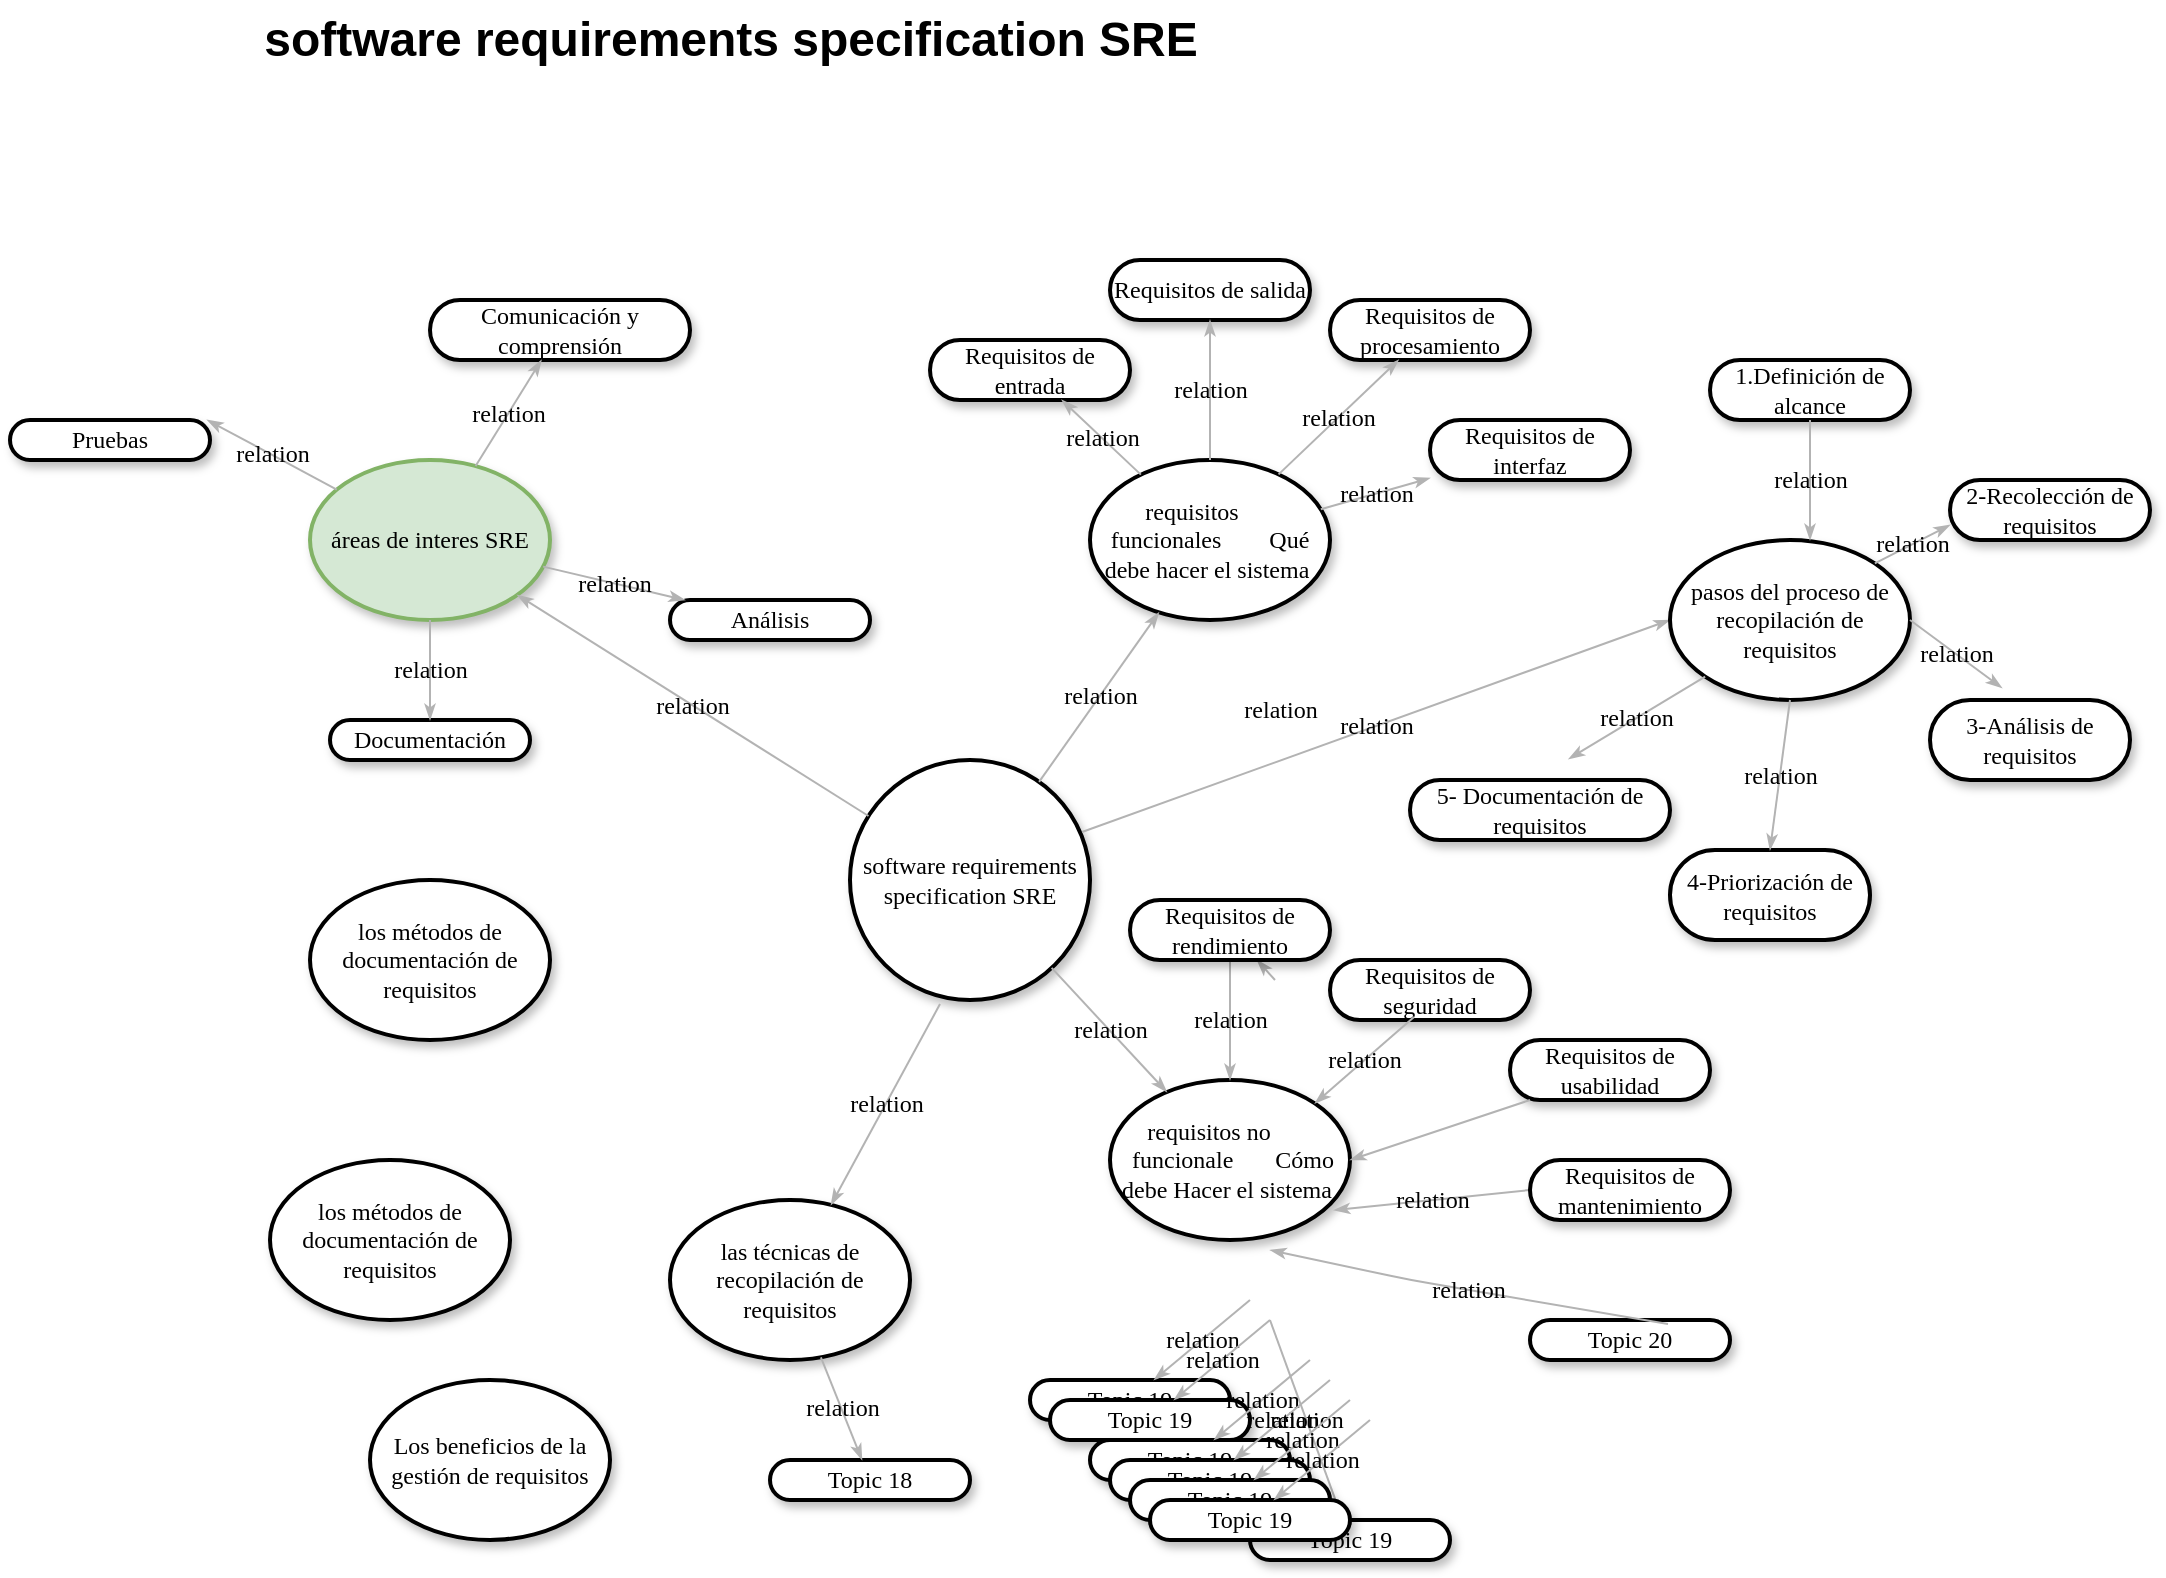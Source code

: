 <mxfile version="21.8.2" type="github">
  <diagram name="Page-1" id="ad52d381-51e7-2e0d-a935-2d0ddd2fd229">
    <mxGraphModel dx="990" dy="480" grid="1" gridSize="10" guides="1" tooltips="1" connect="1" arrows="1" fold="1" page="1" pageScale="1" pageWidth="1100" pageHeight="850" background="none" math="0" shadow="0">
      <root>
        <mxCell id="0" />
        <mxCell id="1" parent="0" />
        <mxCell id="2c924340bb9dbf6c-2" value="áreas de interes SRE" style="ellipse;whiteSpace=wrap;html=1;rounded=1;shadow=1;comic=0;labelBackgroundColor=none;strokeWidth=2;fontFamily=Verdana;fontSize=12;align=center;fillColor=#d5e8d4;strokeColor=#82b366;" parent="1" vertex="1">
          <mxGeometry x="260" y="230" width="120" height="80" as="geometry" />
        </mxCell>
        <mxCell id="2c924340bb9dbf6c-3" value="&amp;nbsp; &amp;nbsp; &amp;nbsp; &amp;nbsp;requisitos&amp;nbsp; &amp;nbsp; &amp;nbsp; &amp;nbsp; &amp;nbsp; &amp;nbsp; &amp;nbsp; funcionales&amp;nbsp; &amp;nbsp; &amp;nbsp; &amp;nbsp; Qué debe hacer el sistema&amp;nbsp;" style="ellipse;whiteSpace=wrap;html=1;rounded=1;shadow=1;comic=0;labelBackgroundColor=none;strokeWidth=2;fontFamily=Verdana;fontSize=12;align=center;" parent="1" vertex="1">
          <mxGeometry x="650" y="230" width="120" height="80" as="geometry" />
        </mxCell>
        <mxCell id="2c924340bb9dbf6c-4" value="software requirements specification SRE" style="ellipse;whiteSpace=wrap;html=1;rounded=1;shadow=1;comic=0;labelBackgroundColor=none;strokeWidth=2;fontFamily=Verdana;fontSize=12;align=center;" parent="1" vertex="1">
          <mxGeometry x="530" y="380" width="120" height="120" as="geometry" />
        </mxCell>
        <mxCell id="2c924340bb9dbf6c-5" value="&amp;nbsp; &amp;nbsp; requisitos no&amp;nbsp; &amp;nbsp; &amp;nbsp; &amp;nbsp; &amp;nbsp; &amp;nbsp; &amp;nbsp;funcionale&amp;nbsp; &amp;nbsp; &amp;nbsp; &amp;nbsp;Cómo debe Hacer el sistema&amp;nbsp;" style="ellipse;whiteSpace=wrap;html=1;rounded=1;shadow=1;comic=0;labelBackgroundColor=none;strokeWidth=2;fontFamily=Verdana;fontSize=12;align=center;" parent="1" vertex="1">
          <mxGeometry x="660" y="540" width="120" height="80" as="geometry" />
        </mxCell>
        <mxCell id="2c924340bb9dbf6c-6" value="los métodos de documentación de requisitos" style="ellipse;whiteSpace=wrap;html=1;rounded=1;shadow=1;comic=0;labelBackgroundColor=none;strokeWidth=2;fontFamily=Verdana;fontSize=12;align=center;" parent="1" vertex="1">
          <mxGeometry x="260" y="440" width="120" height="80" as="geometry" />
        </mxCell>
        <mxCell id="2c924340bb9dbf6c-7" value="las técnicas de recopilación de requisitos" style="ellipse;whiteSpace=wrap;html=1;rounded=1;shadow=1;comic=0;labelBackgroundColor=none;strokeWidth=2;fontFamily=Verdana;fontSize=12;align=center;" parent="1" vertex="1">
          <mxGeometry x="440" y="600" width="120" height="80" as="geometry" />
        </mxCell>
        <mxCell id="2c924340bb9dbf6c-9" value="Pruebas" style="whiteSpace=wrap;html=1;rounded=1;shadow=1;comic=0;labelBackgroundColor=none;strokeWidth=2;fontFamily=Verdana;fontSize=12;align=center;arcSize=50;" parent="1" vertex="1">
          <mxGeometry x="110" y="210" width="100" height="20" as="geometry" />
        </mxCell>
        <mxCell id="2c924340bb9dbf6c-10" value="Comunicación y comprensión" style="whiteSpace=wrap;html=1;rounded=1;shadow=1;comic=0;labelBackgroundColor=none;strokeWidth=2;fontFamily=Verdana;fontSize=12;align=center;arcSize=50;" parent="1" vertex="1">
          <mxGeometry x="320" y="150" width="130" height="30" as="geometry" />
        </mxCell>
        <mxCell id="2c924340bb9dbf6c-11" value="Requisitos de entrada" style="whiteSpace=wrap;html=1;rounded=1;shadow=1;comic=0;labelBackgroundColor=none;strokeWidth=2;fontFamily=Verdana;fontSize=12;align=center;arcSize=50;" parent="1" vertex="1">
          <mxGeometry x="570" y="170" width="100" height="30" as="geometry" />
        </mxCell>
        <mxCell id="2c924340bb9dbf6c-13" value="Requisitos de usabilidad" style="whiteSpace=wrap;html=1;rounded=1;shadow=1;comic=0;labelBackgroundColor=none;strokeWidth=2;fontFamily=Verdana;fontSize=12;align=center;arcSize=50;" parent="1" vertex="1">
          <mxGeometry x="860" y="520" width="100" height="30" as="geometry" />
        </mxCell>
        <mxCell id="2c924340bb9dbf6c-14" value="Requisitos de salida" style="whiteSpace=wrap;html=1;rounded=1;shadow=1;comic=0;labelBackgroundColor=none;strokeWidth=2;fontFamily=Verdana;fontSize=12;align=center;arcSize=50;" parent="1" vertex="1">
          <mxGeometry x="660" y="130" width="100" height="30" as="geometry" />
        </mxCell>
        <mxCell id="2c924340bb9dbf6c-15" value="Requisitos de procesamiento" style="whiteSpace=wrap;html=1;rounded=1;shadow=1;comic=0;labelBackgroundColor=none;strokeWidth=2;fontFamily=Verdana;fontSize=12;align=center;arcSize=50;" parent="1" vertex="1">
          <mxGeometry x="770" y="150" width="100" height="30" as="geometry" />
        </mxCell>
        <mxCell id="2c924340bb9dbf6c-16" value="Requisitos de interfaz" style="whiteSpace=wrap;html=1;rounded=1;shadow=1;comic=0;labelBackgroundColor=none;strokeWidth=2;fontFamily=Verdana;fontSize=12;align=center;arcSize=50;" parent="1" vertex="1">
          <mxGeometry x="820" y="210" width="100" height="30" as="geometry" />
        </mxCell>
        <mxCell id="2c924340bb9dbf6c-22" value="&lt;span&gt;Topic 20&lt;/span&gt;" style="whiteSpace=wrap;html=1;rounded=1;shadow=1;comic=0;labelBackgroundColor=none;strokeWidth=2;fontFamily=Verdana;fontSize=12;align=center;arcSize=50;" parent="1" vertex="1">
          <mxGeometry x="870" y="660" width="100" height="20" as="geometry" />
        </mxCell>
        <mxCell id="2c924340bb9dbf6c-27" value="relation" style="edgeStyle=none;rounded=1;html=1;labelBackgroundColor=none;startArrow=none;startFill=0;startSize=5;endArrow=classicThin;endFill=1;endSize=5;jettySize=auto;orthogonalLoop=1;strokeColor=#B3B3B3;strokeWidth=1;fontFamily=Verdana;fontSize=12" parent="1" source="2c924340bb9dbf6c-2" target="2c924340bb9dbf6c-10" edge="1">
          <mxGeometry relative="1" as="geometry" />
        </mxCell>
        <mxCell id="2c924340bb9dbf6c-28" value="relation" style="edgeStyle=none;rounded=1;html=1;labelBackgroundColor=none;startArrow=none;startFill=0;startSize=5;endArrow=classicThin;endFill=1;endSize=5;jettySize=auto;orthogonalLoop=1;strokeColor=#B3B3B3;strokeWidth=1;fontFamily=Verdana;fontSize=12" parent="1" source="2c924340bb9dbf6c-2" edge="1">
          <mxGeometry relative="1" as="geometry">
            <mxPoint x="208.571" y="210" as="targetPoint" />
          </mxGeometry>
        </mxCell>
        <mxCell id="2c924340bb9dbf6c-31" value="relation" style="edgeStyle=none;rounded=1;html=1;labelBackgroundColor=none;startArrow=none;startFill=0;startSize=5;endArrow=classicThin;endFill=1;endSize=5;jettySize=auto;orthogonalLoop=1;strokeColor=#B3B3B3;strokeWidth=1;fontFamily=Verdana;fontSize=12" parent="1" source="2c924340bb9dbf6c-4" target="2c924340bb9dbf6c-2" edge="1">
          <mxGeometry relative="1" as="geometry" />
        </mxCell>
        <mxCell id="2c924340bb9dbf6c-32" value="relation" style="edgeStyle=none;rounded=1;html=1;labelBackgroundColor=none;startArrow=none;startFill=0;startSize=5;endArrow=classicThin;endFill=1;endSize=5;jettySize=auto;orthogonalLoop=1;strokeColor=#B3B3B3;strokeWidth=1;fontFamily=Verdana;fontSize=12" parent="1" source="2c924340bb9dbf6c-4" target="2c924340bb9dbf6c-3" edge="1">
          <mxGeometry relative="1" as="geometry" />
        </mxCell>
        <mxCell id="2c924340bb9dbf6c-33" value="relation" style="edgeStyle=none;rounded=1;html=1;labelBackgroundColor=none;startArrow=none;startFill=0;startSize=5;endArrow=classicThin;endFill=1;endSize=5;jettySize=auto;orthogonalLoop=1;strokeColor=#B3B3B3;strokeWidth=1;fontFamily=Verdana;fontSize=12" parent="1" source="2c924340bb9dbf6c-4" target="2c924340bb9dbf6c-5" edge="1">
          <mxGeometry relative="1" as="geometry" />
        </mxCell>
        <mxCell id="2c924340bb9dbf6c-35" value="relation" style="edgeStyle=none;rounded=1;html=1;labelBackgroundColor=none;startArrow=none;startFill=0;startSize=5;endArrow=classicThin;endFill=1;endSize=5;jettySize=auto;orthogonalLoop=1;strokeColor=#B3B3B3;strokeWidth=1;fontFamily=Verdana;fontSize=12;exitX=0.375;exitY=1.017;exitDx=0;exitDy=0;exitPerimeter=0;" parent="1" source="2c924340bb9dbf6c-4" target="2c924340bb9dbf6c-7" edge="1">
          <mxGeometry relative="1" as="geometry" />
        </mxCell>
        <mxCell id="2c924340bb9dbf6c-36" value="relation" style="edgeStyle=none;rounded=1;html=1;labelBackgroundColor=none;startArrow=none;startFill=0;startSize=5;endArrow=classicThin;endFill=1;endSize=5;jettySize=auto;orthogonalLoop=1;strokeColor=#B3B3B3;strokeWidth=1;fontFamily=Verdana;fontSize=12;exitX=0.967;exitY=0.3;exitDx=0;exitDy=0;exitPerimeter=0;" parent="1" source="2c924340bb9dbf6c-4" edge="1">
          <mxGeometry relative="1" as="geometry">
            <mxPoint x="940" y="310" as="targetPoint" />
          </mxGeometry>
        </mxCell>
        <mxCell id="2c924340bb9dbf6c-37" value="relation" style="edgeStyle=none;rounded=1;html=1;labelBackgroundColor=none;startArrow=none;startFill=0;startSize=5;endArrow=classicThin;endFill=1;endSize=5;jettySize=auto;orthogonalLoop=1;strokeColor=#B3B3B3;strokeWidth=1;fontFamily=Verdana;fontSize=12;entryX=1;entryY=0.5;entryDx=0;entryDy=0;" parent="1" target="2c924340bb9dbf6c-5" edge="1">
          <mxGeometry x="0.197" y="-225" relative="1" as="geometry">
            <mxPoint x="870" y="550" as="sourcePoint" />
            <mxPoint as="offset" />
          </mxGeometry>
        </mxCell>
        <mxCell id="2c924340bb9dbf6c-38" value="relation" style="edgeStyle=none;rounded=1;html=1;labelBackgroundColor=none;startArrow=none;startFill=0;startSize=5;endArrow=classicThin;endFill=1;endSize=5;jettySize=auto;orthogonalLoop=1;strokeColor=#B3B3B3;strokeWidth=1;fontFamily=Verdana;fontSize=12;entryX=0.933;entryY=0.813;entryDx=0;entryDy=0;entryPerimeter=0;exitX=0;exitY=0.5;exitDx=0;exitDy=0;" parent="1" source="2c924340bb9dbf6c-12" target="2c924340bb9dbf6c-5" edge="1">
          <mxGeometry relative="1" as="geometry" />
        </mxCell>
        <mxCell id="2c924340bb9dbf6c-43" value="relation" style="edgeStyle=none;rounded=1;html=1;labelBackgroundColor=none;startArrow=none;startFill=0;startSize=5;endArrow=classicThin;endFill=1;endSize=5;jettySize=auto;orthogonalLoop=1;strokeColor=#B3B3B3;strokeWidth=1;fontFamily=Verdana;fontSize=12" parent="1" source="2c924340bb9dbf6c-3" target="2c924340bb9dbf6c-16" edge="1">
          <mxGeometry relative="1" as="geometry" />
        </mxCell>
        <mxCell id="2c924340bb9dbf6c-44" value="relation" style="edgeStyle=none;rounded=1;html=1;labelBackgroundColor=none;startArrow=none;startFill=0;startSize=5;endArrow=classicThin;endFill=1;endSize=5;jettySize=auto;orthogonalLoop=1;strokeColor=#B3B3B3;strokeWidth=1;fontFamily=Verdana;fontSize=12" parent="1" source="2c924340bb9dbf6c-3" target="2c924340bb9dbf6c-15" edge="1">
          <mxGeometry relative="1" as="geometry" />
        </mxCell>
        <mxCell id="2c924340bb9dbf6c-45" value="relation" style="edgeStyle=none;rounded=1;html=1;labelBackgroundColor=none;startArrow=none;startFill=0;startSize=5;endArrow=classicThin;endFill=1;endSize=5;jettySize=auto;orthogonalLoop=1;strokeColor=#B3B3B3;strokeWidth=1;fontFamily=Verdana;fontSize=12" parent="1" source="2c924340bb9dbf6c-3" target="2c924340bb9dbf6c-14" edge="1">
          <mxGeometry relative="1" as="geometry" />
        </mxCell>
        <mxCell id="2c924340bb9dbf6c-46" value="relation" style="edgeStyle=none;rounded=1;html=1;labelBackgroundColor=none;startArrow=none;startFill=0;startSize=5;endArrow=classicThin;endFill=1;endSize=5;jettySize=auto;orthogonalLoop=1;strokeColor=#B3B3B3;strokeWidth=1;fontFamily=Verdana;fontSize=12" parent="1" source="2c924340bb9dbf6c-3" target="2c924340bb9dbf6c-11" edge="1">
          <mxGeometry relative="1" as="geometry" />
        </mxCell>
        <mxCell id="2c924340bb9dbf6c-52" value="pasos del proceso de recopilación de requisitos" style="ellipse;whiteSpace=wrap;html=1;rounded=1;shadow=1;comic=0;labelBackgroundColor=none;strokeWidth=2;fontFamily=Verdana;fontSize=12;align=center;" parent="1" vertex="1">
          <mxGeometry x="940" y="270" width="120" height="80" as="geometry" />
        </mxCell>
        <mxCell id="2c924340bb9dbf6c-54" value="Requisitos de seguridad" style="whiteSpace=wrap;html=1;rounded=1;shadow=1;comic=0;labelBackgroundColor=none;strokeWidth=2;fontFamily=Verdana;fontSize=12;align=center;arcSize=50;" parent="1" vertex="1">
          <mxGeometry x="770" y="480" width="100" height="30" as="geometry" />
        </mxCell>
        <mxCell id="2c924340bb9dbf6c-55" value="Análisis" style="whiteSpace=wrap;html=1;rounded=1;shadow=1;comic=0;labelBackgroundColor=none;strokeWidth=2;fontFamily=Verdana;fontSize=12;align=center;arcSize=50;" parent="1" vertex="1">
          <mxGeometry x="440" y="300" width="100" height="20" as="geometry" />
        </mxCell>
        <mxCell id="2c924340bb9dbf6c-56" value="Documentación" style="whiteSpace=wrap;html=1;rounded=1;shadow=1;comic=0;labelBackgroundColor=none;strokeWidth=2;fontFamily=Verdana;fontSize=12;align=center;arcSize=50;" parent="1" vertex="1">
          <mxGeometry x="270" y="360" width="100" height="20" as="geometry" />
        </mxCell>
        <mxCell id="2c924340bb9dbf6c-59" value="&lt;span&gt;Topic 18&lt;/span&gt;" style="whiteSpace=wrap;html=1;rounded=1;shadow=1;comic=0;labelBackgroundColor=none;strokeWidth=2;fontFamily=Verdana;fontSize=12;align=center;arcSize=50;" parent="1" vertex="1">
          <mxGeometry x="490" y="730" width="100" height="20" as="geometry" />
        </mxCell>
        <mxCell id="2c924340bb9dbf6c-61" value="relation" style="edgeStyle=none;rounded=1;html=1;labelBackgroundColor=none;startArrow=none;startFill=0;startSize=5;endArrow=classicThin;endFill=1;endSize=5;jettySize=auto;orthogonalLoop=1;strokeColor=#B3B3B3;strokeWidth=1;fontFamily=Verdana;fontSize=12" parent="1" source="2c924340bb9dbf6c-2" target="2c924340bb9dbf6c-55" edge="1">
          <mxGeometry relative="1" as="geometry" />
        </mxCell>
        <mxCell id="2c924340bb9dbf6c-62" value="relation" style="edgeStyle=none;rounded=1;html=1;labelBackgroundColor=none;startArrow=none;startFill=0;startSize=5;endArrow=classicThin;endFill=1;endSize=5;jettySize=auto;orthogonalLoop=1;strokeColor=#B3B3B3;strokeWidth=1;fontFamily=Verdana;fontSize=12" parent="1" source="2c924340bb9dbf6c-2" target="2c924340bb9dbf6c-56" edge="1">
          <mxGeometry relative="1" as="geometry" />
        </mxCell>
        <mxCell id="2c924340bb9dbf6c-65" value="relation" style="edgeStyle=none;rounded=1;html=1;labelBackgroundColor=none;startArrow=none;startFill=0;startSize=5;endArrow=classicThin;endFill=1;endSize=5;jettySize=auto;orthogonalLoop=1;strokeColor=#B3B3B3;strokeWidth=1;fontFamily=Verdana;fontSize=12;exitX=0.42;exitY=0.95;exitDx=0;exitDy=0;exitPerimeter=0;entryX=1;entryY=0;entryDx=0;entryDy=0;" parent="1" source="2c924340bb9dbf6c-54" target="2c924340bb9dbf6c-5" edge="1">
          <mxGeometry relative="1" as="geometry">
            <mxPoint x="820" y="460" as="sourcePoint" />
            <mxPoint x="730" y="530" as="targetPoint" />
          </mxGeometry>
        </mxCell>
        <mxCell id="2c924340bb9dbf6c-66" value="relation" style="edgeStyle=none;rounded=1;html=1;labelBackgroundColor=none;startArrow=none;startFill=0;startSize=5;endArrow=classicThin;endFill=1;endSize=5;jettySize=auto;orthogonalLoop=1;strokeColor=#B3B3B3;strokeWidth=1;fontFamily=Verdana;fontSize=12" parent="1" source="2c924340bb9dbf6c-53" target="2c924340bb9dbf6c-5" edge="1">
          <mxGeometry relative="1" as="geometry">
            <mxPoint x="742.5" y="490" as="sourcePoint" />
          </mxGeometry>
        </mxCell>
        <mxCell id="2c924340bb9dbf6c-78" value="relation" style="edgeStyle=none;rounded=1;html=1;labelBackgroundColor=none;startArrow=none;startFill=0;startSize=5;endArrow=classicThin;endFill=1;endSize=5;jettySize=auto;orthogonalLoop=1;strokeColor=#B3B3B3;strokeWidth=1;fontFamily=Verdana;fontSize=12" parent="1" source="2c924340bb9dbf6c-7" target="2c924340bb9dbf6c-59" edge="1">
          <mxGeometry relative="1" as="geometry" />
        </mxCell>
        <mxCell id="63e8v3MuR3NFdhU_vIlD-1" value="software requirements specification SRE" style="text;strokeColor=none;fillColor=none;html=1;fontSize=24;fontStyle=1;verticalAlign=middle;align=center;" vertex="1" parent="1">
          <mxGeometry x="420" width="100" height="40" as="geometry" />
        </mxCell>
        <mxCell id="63e8v3MuR3NFdhU_vIlD-4" value="" style="edgeStyle=none;rounded=1;html=1;labelBackgroundColor=none;startArrow=none;startFill=0;startSize=5;endArrow=classicThin;endFill=1;endSize=5;jettySize=auto;orthogonalLoop=1;strokeColor=#B3B3B3;strokeWidth=1;fontFamily=Verdana;fontSize=12" edge="1" parent="1" target="2c924340bb9dbf6c-53">
          <mxGeometry relative="1" as="geometry">
            <mxPoint x="742.5" y="490" as="sourcePoint" />
            <mxPoint x="712" y="543" as="targetPoint" />
          </mxGeometry>
        </mxCell>
        <mxCell id="2c924340bb9dbf6c-53" value="Requisitos de rendimiento" style="whiteSpace=wrap;html=1;rounded=1;shadow=1;comic=0;labelBackgroundColor=none;strokeWidth=2;fontFamily=Verdana;fontSize=12;align=center;arcSize=50;" parent="1" vertex="1">
          <mxGeometry x="670" y="450" width="100" height="30" as="geometry" />
        </mxCell>
        <mxCell id="2c924340bb9dbf6c-12" value="Requisitos de mantenimiento" style="whiteSpace=wrap;html=1;rounded=1;shadow=1;comic=0;labelBackgroundColor=none;strokeWidth=2;fontFamily=Verdana;fontSize=12;align=center;arcSize=50;" parent="1" vertex="1">
          <mxGeometry x="870" y="580" width="100" height="30" as="geometry" />
        </mxCell>
        <mxCell id="63e8v3MuR3NFdhU_vIlD-6" value="relation" style="edgeStyle=none;rounded=1;html=1;labelBackgroundColor=none;startArrow=none;startFill=0;startSize=5;endArrow=classicThin;endFill=1;endSize=5;jettySize=auto;orthogonalLoop=1;strokeColor=#B3B3B3;strokeWidth=1;fontFamily=Verdana;fontSize=12;entryX=0.667;entryY=1.063;entryDx=0;entryDy=0;entryPerimeter=0;exitX=0.69;exitY=0.1;exitDx=0;exitDy=0;exitPerimeter=0;" edge="1" parent="1" source="2c924340bb9dbf6c-22" target="2c924340bb9dbf6c-5">
          <mxGeometry relative="1" as="geometry">
            <mxPoint x="880" y="610" as="sourcePoint" />
            <mxPoint x="782" y="615" as="targetPoint" />
            <Array as="points">
              <mxPoint x="810" y="640" />
            </Array>
          </mxGeometry>
        </mxCell>
        <mxCell id="63e8v3MuR3NFdhU_vIlD-21" value="&lt;span&gt;Topic 19&lt;/span&gt;" style="whiteSpace=wrap;html=1;rounded=1;shadow=1;comic=0;labelBackgroundColor=none;strokeWidth=2;fontFamily=Verdana;fontSize=12;align=center;arcSize=50;" vertex="1" parent="1">
          <mxGeometry x="620" y="690" width="100" height="20" as="geometry" />
        </mxCell>
        <mxCell id="63e8v3MuR3NFdhU_vIlD-22" value="relation" style="edgeStyle=none;rounded=1;html=1;labelBackgroundColor=none;startArrow=none;startFill=0;startSize=5;endArrow=classicThin;endFill=1;endSize=5;jettySize=auto;orthogonalLoop=1;strokeColor=#B3B3B3;strokeWidth=1;fontFamily=Verdana;fontSize=12" edge="1" parent="1" target="63e8v3MuR3NFdhU_vIlD-21">
          <mxGeometry x="0.007" relative="1" as="geometry">
            <mxPoint x="730" y="650" as="sourcePoint" />
            <mxPoint as="offset" />
          </mxGeometry>
        </mxCell>
        <mxCell id="63e8v3MuR3NFdhU_vIlD-23" value="&lt;span&gt;Topic 19&lt;/span&gt;" style="whiteSpace=wrap;html=1;rounded=1;shadow=1;comic=0;labelBackgroundColor=none;strokeWidth=2;fontFamily=Verdana;fontSize=12;align=center;arcSize=50;" vertex="1" parent="1">
          <mxGeometry x="730" y="760" width="100" height="20" as="geometry" />
        </mxCell>
        <mxCell id="63e8v3MuR3NFdhU_vIlD-24" value="relation" style="edgeStyle=none;rounded=1;html=1;labelBackgroundColor=none;startArrow=none;startFill=0;startSize=5;endArrow=classicThin;endFill=1;endSize=5;jettySize=auto;orthogonalLoop=1;strokeColor=#B3B3B3;strokeWidth=1;fontFamily=Verdana;fontSize=12" edge="1" parent="1" target="63e8v3MuR3NFdhU_vIlD-23">
          <mxGeometry x="0.007" relative="1" as="geometry">
            <mxPoint x="740" y="660" as="sourcePoint" />
            <mxPoint as="offset" />
          </mxGeometry>
        </mxCell>
        <mxCell id="63e8v3MuR3NFdhU_vIlD-25" value="&lt;span&gt;2-&lt;/span&gt;Recolección de requisitos" style="whiteSpace=wrap;html=1;rounded=1;shadow=1;comic=0;labelBackgroundColor=none;strokeWidth=2;fontFamily=Verdana;fontSize=12;align=center;arcSize=50;" vertex="1" parent="1">
          <mxGeometry x="1080" y="240" width="100" height="30" as="geometry" />
        </mxCell>
        <mxCell id="63e8v3MuR3NFdhU_vIlD-29" value="&lt;span&gt;5-&amp;nbsp;&lt;/span&gt;Documentación de requisitos" style="whiteSpace=wrap;html=1;rounded=1;shadow=1;comic=0;labelBackgroundColor=none;strokeWidth=2;fontFamily=Verdana;fontSize=12;align=center;arcSize=50;" vertex="1" parent="1">
          <mxGeometry x="810" y="390" width="130" height="30" as="geometry" />
        </mxCell>
        <mxCell id="63e8v3MuR3NFdhU_vIlD-31" value="1.Definición de alcance" style="whiteSpace=wrap;html=1;rounded=1;shadow=1;comic=0;labelBackgroundColor=none;strokeWidth=2;fontFamily=Verdana;fontSize=12;align=center;arcSize=50;" vertex="1" parent="1">
          <mxGeometry x="960" y="180" width="100" height="30" as="geometry" />
        </mxCell>
        <mxCell id="63e8v3MuR3NFdhU_vIlD-33" value="&lt;span&gt;4-&lt;/span&gt;Priorización de requisitos" style="whiteSpace=wrap;html=1;rounded=1;shadow=1;comic=0;labelBackgroundColor=none;strokeWidth=2;fontFamily=Verdana;fontSize=12;align=center;arcSize=50;" vertex="1" parent="1">
          <mxGeometry x="940" y="425" width="100" height="45" as="geometry" />
        </mxCell>
        <mxCell id="63e8v3MuR3NFdhU_vIlD-35" value="&lt;span&gt;3-&lt;/span&gt;Análisis de requisitos" style="whiteSpace=wrap;html=1;rounded=1;shadow=1;comic=0;labelBackgroundColor=none;strokeWidth=2;fontFamily=Verdana;fontSize=12;align=center;arcSize=50;" vertex="1" parent="1">
          <mxGeometry x="1070" y="350" width="100" height="40" as="geometry" />
        </mxCell>
        <mxCell id="63e8v3MuR3NFdhU_vIlD-41" value="relation" style="edgeStyle=none;rounded=1;html=1;labelBackgroundColor=none;startArrow=none;startFill=0;startSize=5;endArrow=classicThin;endFill=1;endSize=5;jettySize=auto;orthogonalLoop=1;strokeColor=#B3B3B3;strokeWidth=1;fontFamily=Verdana;fontSize=12;entryX=0.5;entryY=0;entryDx=0;entryDy=0;exitX=0.5;exitY=1;exitDx=0;exitDy=0;" edge="1" parent="1" source="2c924340bb9dbf6c-52" target="63e8v3MuR3NFdhU_vIlD-33">
          <mxGeometry relative="1" as="geometry">
            <mxPoint x="1068" y="370" as="sourcePoint" />
            <mxPoint x="970" y="380" as="targetPoint" />
            <Array as="points" />
          </mxGeometry>
        </mxCell>
        <mxCell id="63e8v3MuR3NFdhU_vIlD-43" value="relation" style="edgeStyle=none;rounded=1;html=1;labelBackgroundColor=none;startArrow=none;startFill=0;startSize=5;endArrow=classicThin;endFill=1;endSize=5;jettySize=auto;orthogonalLoop=1;strokeColor=#B3B3B3;strokeWidth=1;fontFamily=Verdana;fontSize=12;exitX=0.5;exitY=1;exitDx=0;exitDy=0;" edge="1" parent="1" source="63e8v3MuR3NFdhU_vIlD-31">
          <mxGeometry relative="1" as="geometry">
            <mxPoint x="1010" y="260" as="sourcePoint" />
            <mxPoint x="1010" y="270" as="targetPoint" />
            <Array as="points" />
          </mxGeometry>
        </mxCell>
        <mxCell id="63e8v3MuR3NFdhU_vIlD-44" value="relation" style="edgeStyle=none;rounded=1;html=1;labelBackgroundColor=none;startArrow=none;startFill=0;startSize=5;endArrow=classicThin;endFill=1;endSize=5;jettySize=auto;orthogonalLoop=1;strokeColor=#B3B3B3;strokeWidth=1;fontFamily=Verdana;fontSize=12;entryX=0;entryY=0.75;entryDx=0;entryDy=0;exitX=1;exitY=0;exitDx=0;exitDy=0;" edge="1" parent="1" source="2c924340bb9dbf6c-52" target="63e8v3MuR3NFdhU_vIlD-25">
          <mxGeometry relative="1" as="geometry">
            <mxPoint x="1030" y="380" as="sourcePoint" />
            <mxPoint x="1020" y="455" as="targetPoint" />
            <Array as="points" />
          </mxGeometry>
        </mxCell>
        <mxCell id="63e8v3MuR3NFdhU_vIlD-45" value="relation" style="edgeStyle=none;rounded=1;html=1;labelBackgroundColor=none;startArrow=none;startFill=0;startSize=5;endArrow=classicThin;endFill=1;endSize=5;jettySize=auto;orthogonalLoop=1;strokeColor=#B3B3B3;strokeWidth=1;fontFamily=Verdana;fontSize=12;entryX=0.36;entryY=-0.15;entryDx=0;entryDy=0;exitX=1;exitY=0.5;exitDx=0;exitDy=0;entryPerimeter=0;" edge="1" parent="1" source="2c924340bb9dbf6c-52" target="63e8v3MuR3NFdhU_vIlD-35">
          <mxGeometry relative="1" as="geometry">
            <mxPoint x="1040" y="390" as="sourcePoint" />
            <mxPoint x="1030" y="465" as="targetPoint" />
            <Array as="points" />
          </mxGeometry>
        </mxCell>
        <mxCell id="63e8v3MuR3NFdhU_vIlD-46" value="relation" style="edgeStyle=none;rounded=1;html=1;labelBackgroundColor=none;startArrow=none;startFill=0;startSize=5;endArrow=classicThin;endFill=1;endSize=5;jettySize=auto;orthogonalLoop=1;strokeColor=#B3B3B3;strokeWidth=1;fontFamily=Verdana;fontSize=12;entryX=0.61;entryY=-0.35;entryDx=0;entryDy=0;exitX=0;exitY=1;exitDx=0;exitDy=0;entryPerimeter=0;" edge="1" parent="1" source="2c924340bb9dbf6c-52" target="63e8v3MuR3NFdhU_vIlD-29">
          <mxGeometry relative="1" as="geometry">
            <mxPoint x="1010" y="360" as="sourcePoint" />
            <mxPoint x="1000" y="435" as="targetPoint" />
            <Array as="points" />
          </mxGeometry>
        </mxCell>
        <mxCell id="63e8v3MuR3NFdhU_vIlD-47" value="los métodos de documentación de requisitos" style="ellipse;whiteSpace=wrap;html=1;rounded=1;shadow=1;comic=0;labelBackgroundColor=none;strokeWidth=2;fontFamily=Verdana;fontSize=12;align=center;" vertex="1" parent="1">
          <mxGeometry x="240" y="580" width="120" height="80" as="geometry" />
        </mxCell>
        <mxCell id="63e8v3MuR3NFdhU_vIlD-48" value="Los beneficios de la gestión de requisitos" style="ellipse;whiteSpace=wrap;html=1;rounded=1;shadow=1;comic=0;labelBackgroundColor=none;strokeWidth=2;fontFamily=Verdana;fontSize=12;align=center;" vertex="1" parent="1">
          <mxGeometry x="290" y="690" width="120" height="80" as="geometry" />
        </mxCell>
        <mxCell id="63e8v3MuR3NFdhU_vIlD-50" value="&lt;span&gt;Topic 19&lt;/span&gt;" style="whiteSpace=wrap;html=1;rounded=1;shadow=1;comic=0;labelBackgroundColor=none;strokeWidth=2;fontFamily=Verdana;fontSize=12;align=center;arcSize=50;" vertex="1" parent="1">
          <mxGeometry x="630" y="700" width="100" height="20" as="geometry" />
        </mxCell>
        <mxCell id="63e8v3MuR3NFdhU_vIlD-51" value="relation" style="edgeStyle=none;rounded=1;html=1;labelBackgroundColor=none;startArrow=none;startFill=0;startSize=5;endArrow=classicThin;endFill=1;endSize=5;jettySize=auto;orthogonalLoop=1;strokeColor=#B3B3B3;strokeWidth=1;fontFamily=Verdana;fontSize=12" edge="1" parent="1" target="63e8v3MuR3NFdhU_vIlD-50">
          <mxGeometry x="0.007" relative="1" as="geometry">
            <mxPoint x="740" y="660" as="sourcePoint" />
            <mxPoint as="offset" />
          </mxGeometry>
        </mxCell>
        <mxCell id="63e8v3MuR3NFdhU_vIlD-54" value="&lt;span&gt;Topic 19&lt;/span&gt;" style="whiteSpace=wrap;html=1;rounded=1;shadow=1;comic=0;labelBackgroundColor=none;strokeWidth=2;fontFamily=Verdana;fontSize=12;align=center;arcSize=50;" vertex="1" parent="1">
          <mxGeometry x="650" y="720" width="100" height="20" as="geometry" />
        </mxCell>
        <mxCell id="63e8v3MuR3NFdhU_vIlD-55" value="relation" style="edgeStyle=none;rounded=1;html=1;labelBackgroundColor=none;startArrow=none;startFill=0;startSize=5;endArrow=classicThin;endFill=1;endSize=5;jettySize=auto;orthogonalLoop=1;strokeColor=#B3B3B3;strokeWidth=1;fontFamily=Verdana;fontSize=12" edge="1" parent="1" target="63e8v3MuR3NFdhU_vIlD-54">
          <mxGeometry x="0.007" relative="1" as="geometry">
            <mxPoint x="760" y="680" as="sourcePoint" />
            <mxPoint as="offset" />
          </mxGeometry>
        </mxCell>
        <mxCell id="63e8v3MuR3NFdhU_vIlD-56" value="&lt;span&gt;Topic 19&lt;/span&gt;" style="whiteSpace=wrap;html=1;rounded=1;shadow=1;comic=0;labelBackgroundColor=none;strokeWidth=2;fontFamily=Verdana;fontSize=12;align=center;arcSize=50;" vertex="1" parent="1">
          <mxGeometry x="660" y="730" width="100" height="20" as="geometry" />
        </mxCell>
        <mxCell id="63e8v3MuR3NFdhU_vIlD-57" value="relation" style="edgeStyle=none;rounded=1;html=1;labelBackgroundColor=none;startArrow=none;startFill=0;startSize=5;endArrow=classicThin;endFill=1;endSize=5;jettySize=auto;orthogonalLoop=1;strokeColor=#B3B3B3;strokeWidth=1;fontFamily=Verdana;fontSize=12" edge="1" parent="1" target="63e8v3MuR3NFdhU_vIlD-56">
          <mxGeometry x="0.007" relative="1" as="geometry">
            <mxPoint x="770" y="690" as="sourcePoint" />
            <mxPoint as="offset" />
          </mxGeometry>
        </mxCell>
        <mxCell id="63e8v3MuR3NFdhU_vIlD-58" value="&lt;span&gt;Topic 19&lt;/span&gt;" style="whiteSpace=wrap;html=1;rounded=1;shadow=1;comic=0;labelBackgroundColor=none;strokeWidth=2;fontFamily=Verdana;fontSize=12;align=center;arcSize=50;" vertex="1" parent="1">
          <mxGeometry x="670" y="740" width="100" height="20" as="geometry" />
        </mxCell>
        <mxCell id="63e8v3MuR3NFdhU_vIlD-59" value="relation" style="edgeStyle=none;rounded=1;html=1;labelBackgroundColor=none;startArrow=none;startFill=0;startSize=5;endArrow=classicThin;endFill=1;endSize=5;jettySize=auto;orthogonalLoop=1;strokeColor=#B3B3B3;strokeWidth=1;fontFamily=Verdana;fontSize=12" edge="1" parent="1" target="63e8v3MuR3NFdhU_vIlD-58">
          <mxGeometry x="0.007" relative="1" as="geometry">
            <mxPoint x="780" y="700" as="sourcePoint" />
            <mxPoint as="offset" />
          </mxGeometry>
        </mxCell>
        <mxCell id="63e8v3MuR3NFdhU_vIlD-60" value="&lt;span&gt;Topic 19&lt;/span&gt;" style="whiteSpace=wrap;html=1;rounded=1;shadow=1;comic=0;labelBackgroundColor=none;strokeWidth=2;fontFamily=Verdana;fontSize=12;align=center;arcSize=50;" vertex="1" parent="1">
          <mxGeometry x="680" y="750" width="100" height="20" as="geometry" />
        </mxCell>
        <mxCell id="63e8v3MuR3NFdhU_vIlD-61" value="relation" style="edgeStyle=none;rounded=1;html=1;labelBackgroundColor=none;startArrow=none;startFill=0;startSize=5;endArrow=classicThin;endFill=1;endSize=5;jettySize=auto;orthogonalLoop=1;strokeColor=#B3B3B3;strokeWidth=1;fontFamily=Verdana;fontSize=12" edge="1" parent="1" target="63e8v3MuR3NFdhU_vIlD-60">
          <mxGeometry x="0.007" relative="1" as="geometry">
            <mxPoint x="790" y="710" as="sourcePoint" />
            <mxPoint as="offset" />
          </mxGeometry>
        </mxCell>
      </root>
    </mxGraphModel>
  </diagram>
</mxfile>
